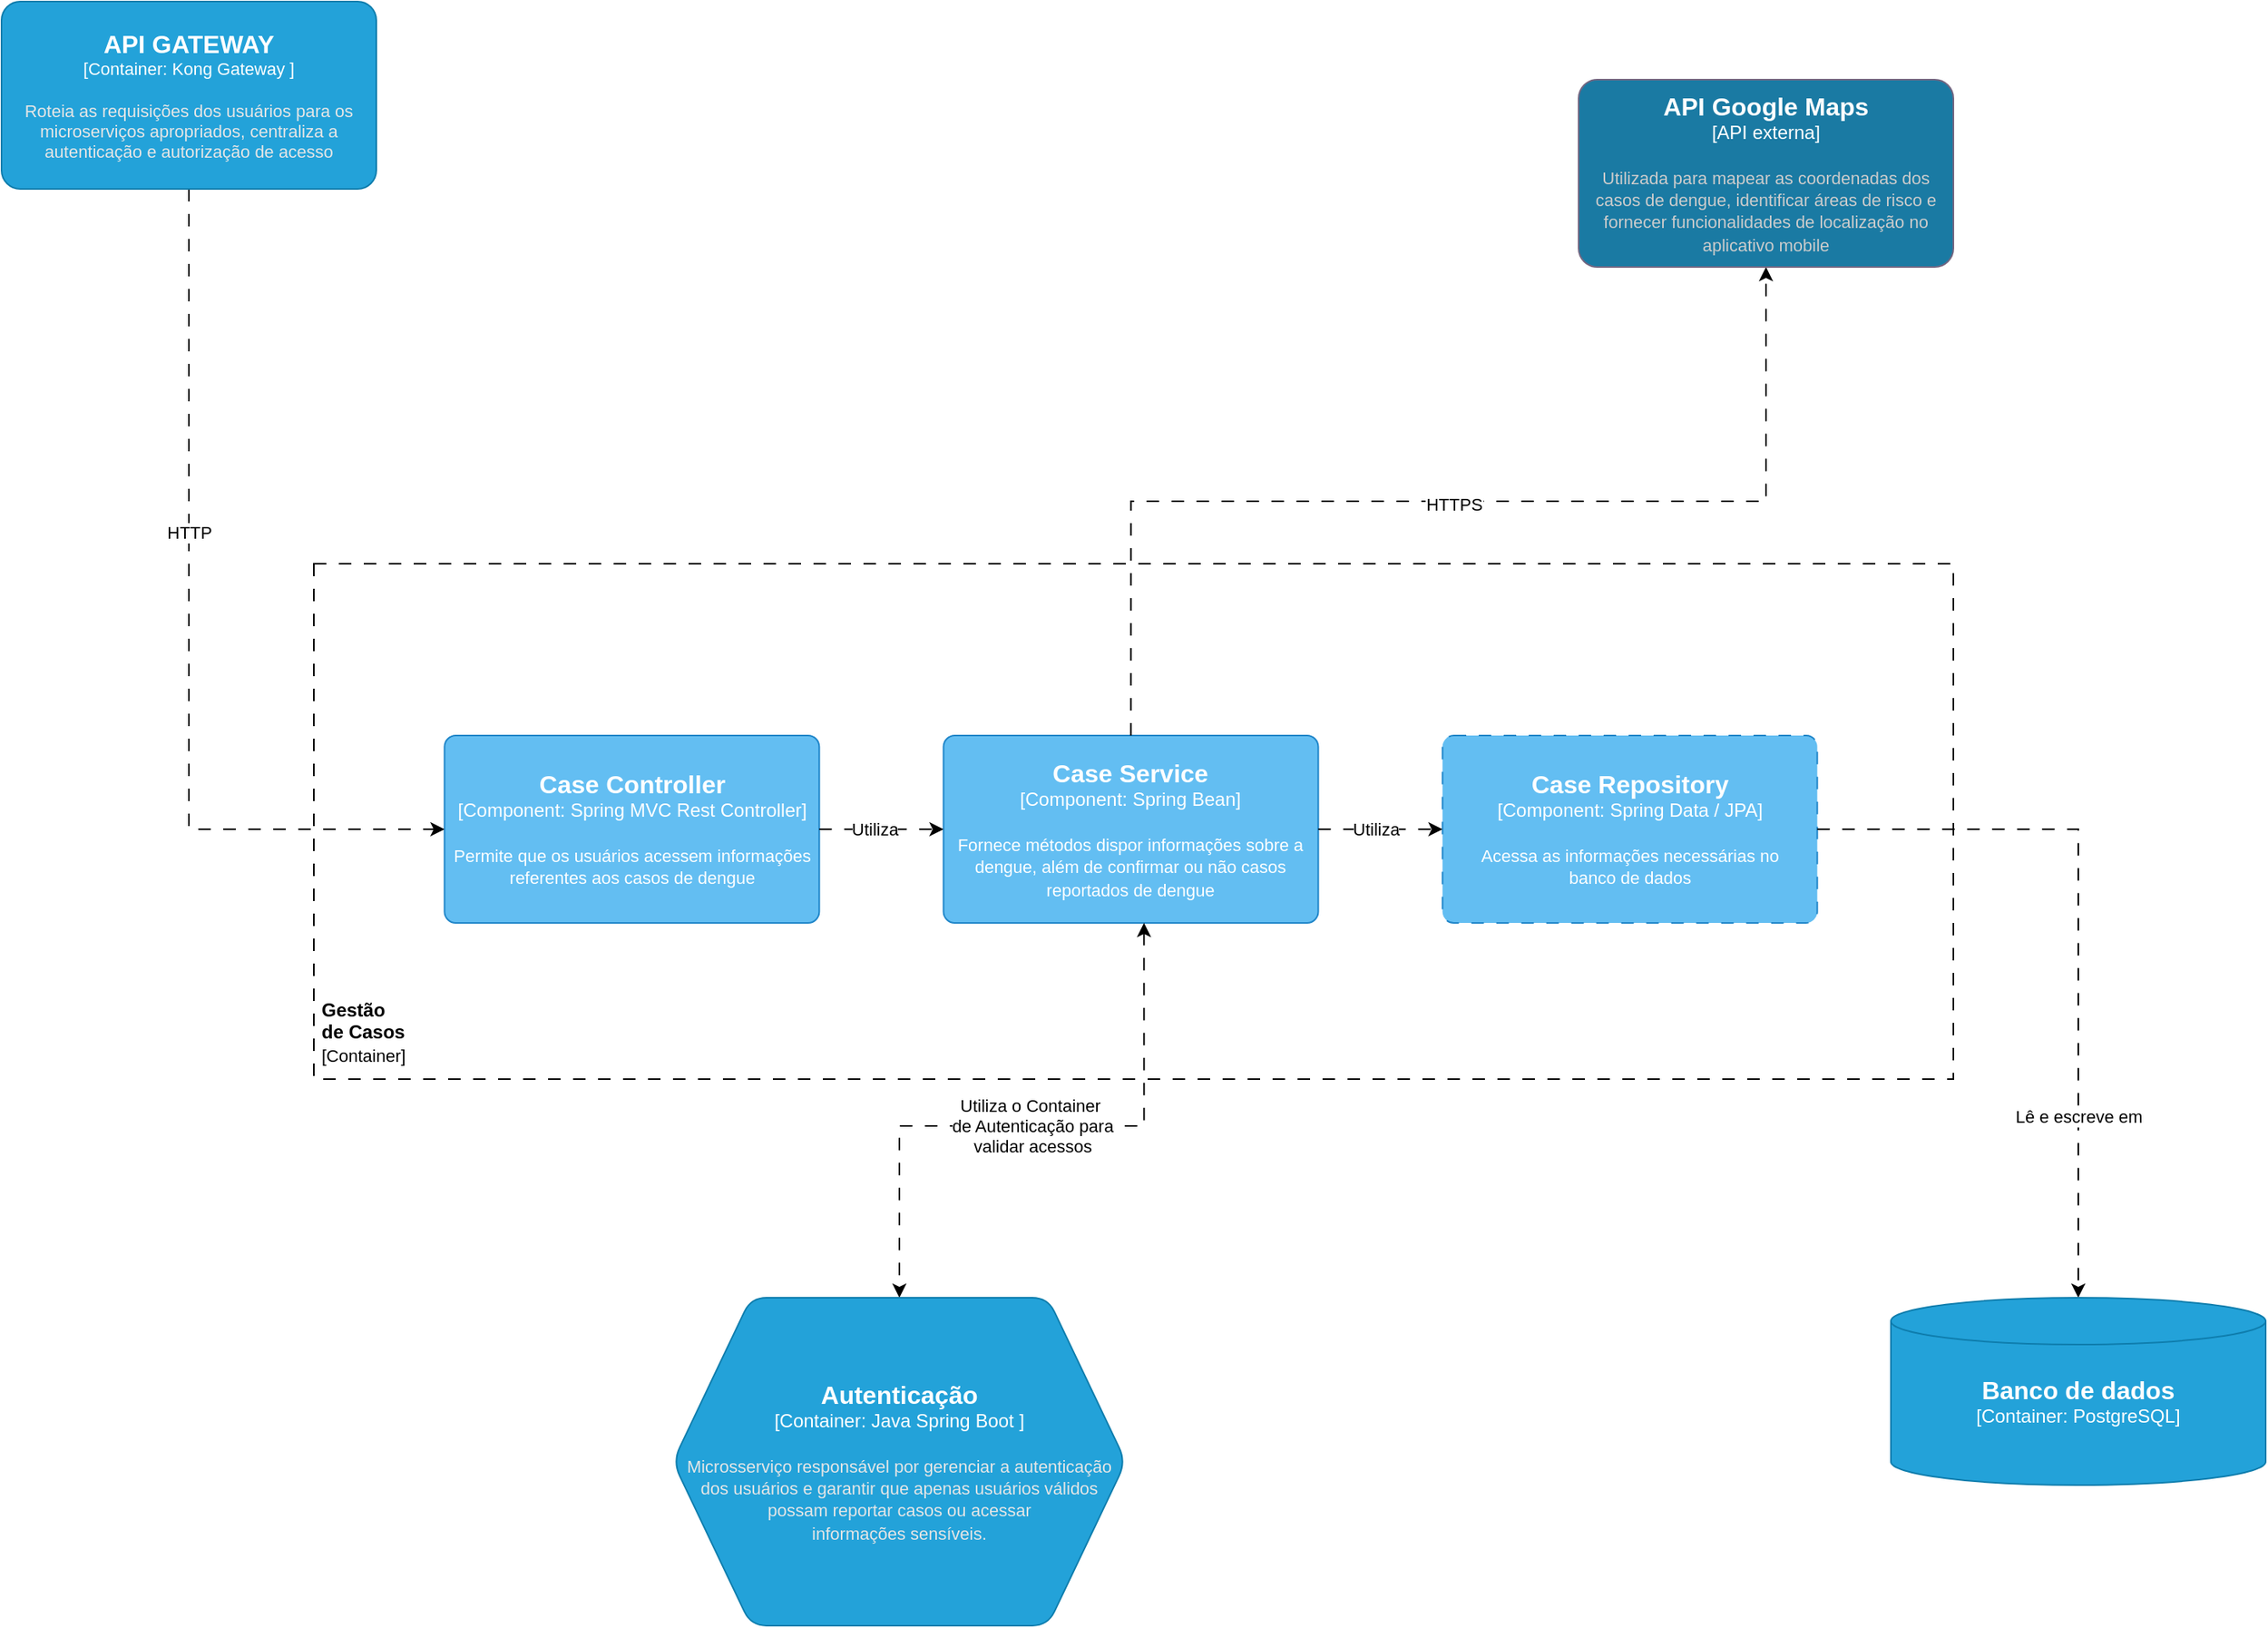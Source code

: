 <mxfile version="25.0.3">
  <diagram name="Página-1" id="72w8gyONWri6qv1IQKfh">
    <mxGraphModel dx="1527" dy="1428" grid="1" gridSize="10" guides="1" tooltips="1" connect="1" arrows="1" fold="1" page="1" pageScale="1" pageWidth="850" pageHeight="1100" math="0" shadow="0">
      <root>
        <mxCell id="0" />
        <mxCell id="1" parent="0" />
        <mxCell id="Dz6mXpDx_hXOHsCZPw8R-20" value="" style="group" parent="1" vertex="1" connectable="0">
          <mxGeometry x="-500" y="-710" width="1050" height="330" as="geometry" />
        </mxCell>
        <mxCell id="Dz6mXpDx_hXOHsCZPw8R-21" value="" style="rounded=0;whiteSpace=wrap;html=1;fillColor=none;dashed=1;dashPattern=8 8;" parent="Dz6mXpDx_hXOHsCZPw8R-20" vertex="1">
          <mxGeometry width="1050" height="330" as="geometry" />
        </mxCell>
        <mxCell id="Dz6mXpDx_hXOHsCZPw8R-22" value="&lt;b&gt;Gestão de Casos&lt;/b&gt;&lt;div&gt;&lt;font style=&quot;font-size: 11px;&quot;&gt;[Container]&lt;/font&gt;&lt;/div&gt;" style="text;html=1;align=left;verticalAlign=middle;whiteSpace=wrap;rounded=0;" parent="Dz6mXpDx_hXOHsCZPw8R-20" vertex="1">
          <mxGeometry x="2.619" y="280" width="31.433" height="40" as="geometry" />
        </mxCell>
        <object placeholders="1" c4Name="Case Repository" c4Type="Component" c4Technology="Spring Data / JPA" c4Description="Acessa as informações necessárias no&#xa;banco de dados" label="&lt;font style=&quot;font-size: 16px&quot;&gt;&lt;b&gt;%c4Name%&lt;/b&gt;&lt;/font&gt;&lt;div&gt;[%c4Type%: %c4Technology%]&lt;/div&gt;&lt;br&gt;&lt;div&gt;&lt;font style=&quot;font-size: 11px&quot;&gt;%c4Description%&lt;/font&gt;&lt;/div&gt;" id="k0iF4_KkrRQ9H8Pkwpsn-3">
          <mxCell style="rounded=1;whiteSpace=wrap;html=1;labelBackgroundColor=none;fillColor=#63BEF2;fontColor=#ffffff;align=center;arcSize=6;strokeColor=#2086C9;metaEdit=1;resizable=0;points=[[0.25,0,0],[0.5,0,0],[0.75,0,0],[1,0.25,0],[1,0.5,0],[1,0.75,0],[0.75,1,0],[0.5,1,0],[0.25,1,0],[0,0.75,0],[0,0.5,0],[0,0.25,0]];dashed=1;dashPattern=8 8;" vertex="1" parent="Dz6mXpDx_hXOHsCZPw8R-20">
            <mxGeometry x="722.826" y="110" width="240" height="120" as="geometry" />
          </mxCell>
        </object>
        <object placeholders="1" c4Name="Case Service" c4Type="Component" c4Technology="Spring Bean" c4Description="Fornece métodos dispor informações sobre a dengue, além de confirmar ou não casos reportados de dengue" label="&lt;font style=&quot;font-size: 16px&quot;&gt;&lt;b&gt;%c4Name%&lt;/b&gt;&lt;/font&gt;&lt;div&gt;[%c4Type%: %c4Technology%]&lt;/div&gt;&lt;br&gt;&lt;div&gt;&lt;font style=&quot;font-size: 11px&quot;&gt;%c4Description%&lt;/font&gt;&lt;/div&gt;" id="k0iF4_KkrRQ9H8Pkwpsn-2">
          <mxCell style="rounded=1;whiteSpace=wrap;html=1;labelBackgroundColor=none;fillColor=#63BEF2;fontColor=#ffffff;align=center;arcSize=6;strokeColor=#2086C9;metaEdit=1;resizable=0;points=[[0.25,0,0],[0.5,0,0],[0.75,0,0],[1,0.25,0],[1,0.5,0],[1,0.75,0],[0.75,1,0],[0.5,1,0],[0.25,1,0],[0,0.75,0],[0,0.5,0],[0,0.25,0]];" vertex="1" parent="Dz6mXpDx_hXOHsCZPw8R-20">
            <mxGeometry x="403.261" y="110" width="240" height="120" as="geometry" />
          </mxCell>
        </object>
        <object placeholders="1" c4Name="Case Controller" c4Type="Component" c4Technology="Spring MVC Rest Controller" c4Description="Permite que os usuários acessem informações referentes aos casos de dengue" label="&lt;font style=&quot;font-size: 16px&quot;&gt;&lt;b&gt;%c4Name%&lt;/b&gt;&lt;/font&gt;&lt;div&gt;[%c4Type%: %c4Technology%]&lt;/div&gt;&lt;br&gt;&lt;div&gt;&lt;font style=&quot;font-size: 11px&quot;&gt;%c4Description%&lt;/font&gt;&lt;/div&gt;" id="k0iF4_KkrRQ9H8Pkwpsn-1">
          <mxCell style="rounded=1;whiteSpace=wrap;html=1;labelBackgroundColor=none;fillColor=#63BEF2;fontColor=#ffffff;align=center;arcSize=6;strokeColor=#2086C9;metaEdit=1;resizable=0;points=[[0.25,0,0],[0.5,0,0],[0.75,0,0],[1,0.25,0],[1,0.5,0],[1,0.75,0],[0.75,1,0],[0.5,1,0],[0.25,1,0],[0,0.75,0],[0,0.5,0],[0,0.25,0]];" vertex="1" parent="Dz6mXpDx_hXOHsCZPw8R-20">
            <mxGeometry x="83.696" y="110" width="240" height="120" as="geometry" />
          </mxCell>
        </object>
        <mxCell id="k0iF4_KkrRQ9H8Pkwpsn-4" style="edgeStyle=orthogonalEdgeStyle;rounded=0;orthogonalLoop=1;jettySize=auto;html=1;entryX=0;entryY=0.5;entryDx=0;entryDy=0;entryPerimeter=0;dashed=1;dashPattern=8 8;" edge="1" parent="Dz6mXpDx_hXOHsCZPw8R-20" source="k0iF4_KkrRQ9H8Pkwpsn-1" target="k0iF4_KkrRQ9H8Pkwpsn-2">
          <mxGeometry relative="1" as="geometry" />
        </mxCell>
        <mxCell id="k0iF4_KkrRQ9H8Pkwpsn-5" value="Utiliza" style="edgeLabel;html=1;align=center;verticalAlign=middle;resizable=0;points=[];" vertex="1" connectable="0" parent="k0iF4_KkrRQ9H8Pkwpsn-4">
          <mxGeometry x="-0.114" y="-2" relative="1" as="geometry">
            <mxPoint y="-2" as="offset" />
          </mxGeometry>
        </mxCell>
        <mxCell id="k0iF4_KkrRQ9H8Pkwpsn-6" style="edgeStyle=orthogonalEdgeStyle;rounded=0;orthogonalLoop=1;jettySize=auto;html=1;exitX=1;exitY=0.5;exitDx=0;exitDy=0;exitPerimeter=0;entryX=0;entryY=0.5;entryDx=0;entryDy=0;entryPerimeter=0;dashed=1;dashPattern=8 8;" edge="1" parent="Dz6mXpDx_hXOHsCZPw8R-20" source="k0iF4_KkrRQ9H8Pkwpsn-2" target="k0iF4_KkrRQ9H8Pkwpsn-3">
          <mxGeometry relative="1" as="geometry" />
        </mxCell>
        <mxCell id="k0iF4_KkrRQ9H8Pkwpsn-7" value="Utiliza" style="edgeLabel;html=1;align=center;verticalAlign=middle;resizable=0;points=[];" vertex="1" connectable="0" parent="k0iF4_KkrRQ9H8Pkwpsn-6">
          <mxGeometry x="0.168" y="-1" relative="1" as="geometry">
            <mxPoint x="-10" y="-1" as="offset" />
          </mxGeometry>
        </mxCell>
        <mxCell id="Dz6mXpDx_hXOHsCZPw8R-1" style="edgeStyle=orthogonalEdgeStyle;rounded=0;orthogonalLoop=1;jettySize=auto;html=1;dashed=1;dashPattern=8 8;entryX=0;entryY=0.5;entryDx=0;entryDy=0;entryPerimeter=0;exitX=0.5;exitY=1;exitDx=0;exitDy=0;exitPerimeter=0;" parent="1" source="Dz6mXpDx_hXOHsCZPw8R-3" target="k0iF4_KkrRQ9H8Pkwpsn-1" edge="1">
          <mxGeometry relative="1" as="geometry">
            <mxPoint x="-440" y="-535" as="targetPoint" />
          </mxGeometry>
        </mxCell>
        <mxCell id="Dz6mXpDx_hXOHsCZPw8R-2" value="HTTP" style="edgeLabel;html=1;align=center;verticalAlign=middle;resizable=0;points=[];" parent="Dz6mXpDx_hXOHsCZPw8R-1" vertex="1" connectable="0">
          <mxGeometry x="-0.037" y="2" relative="1" as="geometry">
            <mxPoint x="-2" y="-56" as="offset" />
          </mxGeometry>
        </mxCell>
        <object placeholders="1" c4Name="API GATEWAY" c4Type="Container" c4Technology="Kong Gateway " c4Description="Roteia as requisições dos usuários para os microserviços apropriados, centraliza a autenticação e autorização de acesso" label="&lt;font style=&quot;font-size: 16px&quot;&gt;&lt;b&gt;%c4Name%&lt;/b&gt;&lt;/font&gt;&lt;div&gt;[%c4Type%: %c4Technology%]&lt;/div&gt;&lt;br&gt;&lt;div&gt;&lt;font style=&quot;font-size: 11px&quot;&gt;&lt;font color=&quot;#E6E6E6&quot;&gt;%c4Description%&lt;/font&gt;&lt;/div&gt;" id="Dz6mXpDx_hXOHsCZPw8R-3">
          <mxCell style="rounded=1;whiteSpace=wrap;html=1;fontSize=11;labelBackgroundColor=none;fillColor=#23A2D9;fontColor=#ffffff;align=center;arcSize=10;strokeColor=#0E7DAD;metaEdit=1;resizable=0;points=[[0.25,0,0],[0.5,0,0],[0.75,0,0],[1,0.25,0],[1,0.5,0],[1,0.75,0],[0.75,1,0],[0.5,1,0],[0.25,1,0],[0,0.75,0],[0,0.5,0],[0,0.25,0]];" parent="1" vertex="1">
            <mxGeometry x="-700" y="-1070" width="240" height="120" as="geometry" />
          </mxCell>
        </object>
        <mxCell id="Dz6mXpDx_hXOHsCZPw8R-7" style="edgeStyle=orthogonalEdgeStyle;rounded=0;orthogonalLoop=1;jettySize=auto;html=1;startArrow=classic;startFill=1;dashed=1;dashPattern=8 8;exitX=0.535;exitY=1;exitDx=0;exitDy=0;exitPerimeter=0;" parent="1" source="k0iF4_KkrRQ9H8Pkwpsn-2" target="Dz6mXpDx_hXOHsCZPw8R-16" edge="1">
          <mxGeometry relative="1" as="geometry">
            <mxPoint x="165" y="-430" as="sourcePoint" />
            <Array as="points">
              <mxPoint x="32" y="-350" />
              <mxPoint x="-125" y="-350" />
            </Array>
          </mxGeometry>
        </mxCell>
        <mxCell id="Dz6mXpDx_hXOHsCZPw8R-8" value="Utiliza o Container&amp;nbsp;&lt;div&gt;de Autenticação para&lt;/div&gt;&lt;div&gt;validar acessos&lt;/div&gt;" style="edgeLabel;html=1;align=center;verticalAlign=middle;resizable=0;points=[];" parent="Dz6mXpDx_hXOHsCZPw8R-7" vertex="1" connectable="0">
          <mxGeometry x="-0.069" y="-1" relative="1" as="geometry">
            <mxPoint x="-17" y="1" as="offset" />
          </mxGeometry>
        </mxCell>
        <mxCell id="Dz6mXpDx_hXOHsCZPw8R-24" style="edgeStyle=orthogonalEdgeStyle;rounded=0;orthogonalLoop=1;jettySize=auto;html=1;dashed=1;dashPattern=8 8;exitX=0.5;exitY=0;exitDx=0;exitDy=0;exitPerimeter=0;" parent="1" source="k0iF4_KkrRQ9H8Pkwpsn-2" target="Dz6mXpDx_hXOHsCZPw8R-23" edge="1">
          <mxGeometry relative="1" as="geometry">
            <mxPoint x="165" y="-640" as="sourcePoint" />
          </mxGeometry>
        </mxCell>
        <mxCell id="Dz6mXpDx_hXOHsCZPw8R-26" value="HTTPS" style="edgeLabel;html=1;align=center;verticalAlign=middle;resizable=0;points=[];" parent="Dz6mXpDx_hXOHsCZPw8R-24" vertex="1" connectable="0">
          <mxGeometry x="0.008" y="-2" relative="1" as="geometry">
            <mxPoint as="offset" />
          </mxGeometry>
        </mxCell>
        <mxCell id="Dz6mXpDx_hXOHsCZPw8R-12" style="edgeStyle=orthogonalEdgeStyle;rounded=0;orthogonalLoop=1;jettySize=auto;html=1;dashed=1;dashPattern=8 8;exitX=1;exitY=0.5;exitDx=0;exitDy=0;exitPerimeter=0;" parent="1" source="k0iF4_KkrRQ9H8Pkwpsn-3" target="Dz6mXpDx_hXOHsCZPw8R-15" edge="1">
          <mxGeometry relative="1" as="geometry">
            <mxPoint x="770" y="-535" as="sourcePoint" />
          </mxGeometry>
        </mxCell>
        <mxCell id="Dz6mXpDx_hXOHsCZPw8R-13" value="Lê e escreve em" style="edgeLabel;html=1;align=center;verticalAlign=middle;resizable=0;points=[];" parent="Dz6mXpDx_hXOHsCZPw8R-12" vertex="1" connectable="0">
          <mxGeometry y="2" relative="1" as="geometry">
            <mxPoint x="-2" y="117" as="offset" />
          </mxGeometry>
        </mxCell>
        <object placeholders="1" c4Name="Banco de dados" c4Type="Container" c4Technology="PostgreSQL" c4Description="" label="&lt;font style=&quot;font-size: 16px&quot;&gt;&lt;b&gt;%c4Name%&lt;/b&gt;&lt;/font&gt;&lt;div&gt;[%c4Type%:&amp;nbsp;%c4Technology%]&lt;/div&gt;&lt;br&gt;&lt;div&gt;&lt;font style=&quot;font-size: 11px&quot;&gt;&lt;font color=&quot;#E6E6E6&quot;&gt;%c4Description%&lt;/font&gt;&lt;/div&gt;" id="Dz6mXpDx_hXOHsCZPw8R-15">
          <mxCell style="shape=cylinder3;size=15;whiteSpace=wrap;html=1;boundedLbl=1;rounded=0;labelBackgroundColor=none;fillColor=#23A2D9;fontSize=12;fontColor=#ffffff;align=center;strokeColor=#0E7DAD;metaEdit=1;points=[[0.5,0,0],[1,0.25,0],[1,0.5,0],[1,0.75,0],[0.5,1,0],[0,0.75,0],[0,0.5,0],[0,0.25,0]];resizable=0;" parent="1" vertex="1">
            <mxGeometry x="510" y="-240" width="240" height="120" as="geometry" />
          </mxCell>
        </object>
        <object placeholders="1" c4Name="Autenticação" c4Type="Container" c4Technology="Java Spring Boot " c4Description="Microsserviço responsável por gerenciar a autenticação dos usuários e garantir que apenas usuários válidos possam reportar casos ou acessar&#xa;informações sensíveis." label="&lt;font style=&quot;font-size: 16px&quot;&gt;&lt;b&gt;%c4Name%&lt;/b&gt;&lt;/font&gt;&lt;div&gt;[%c4Type%:&amp;nbsp;%c4Technology%]&lt;/div&gt;&lt;br&gt;&lt;div&gt;&lt;font style=&quot;font-size: 11px&quot;&gt;&lt;font color=&quot;#E6E6E6&quot;&gt;%c4Description%&lt;/font&gt;&lt;/div&gt;" id="Dz6mXpDx_hXOHsCZPw8R-16">
          <mxCell style="shape=hexagon;size=50;perimeter=hexagonPerimeter2;whiteSpace=wrap;html=1;fixedSize=1;rounded=1;labelBackgroundColor=none;fillColor=#23A2D9;fontSize=12;fontColor=#ffffff;align=center;strokeColor=#0E7DAD;metaEdit=1;points=[[0.5,0,0],[1,0.25,0],[1,0.5,0],[1,0.75,0],[0.5,1,0],[0,0.75,0],[0,0.5,0],[0,0.25,0]];resizable=1;movable=1;rotatable=1;deletable=1;editable=1;locked=0;connectable=1;" parent="1" vertex="1">
            <mxGeometry x="-270" y="-240" width="290" height="210" as="geometry" />
          </mxCell>
        </object>
        <object placeholders="1" c4Name="API Google Maps" c4Type="API externa" c4Description="Utilizada para mapear as coordenadas dos casos de dengue, identificar áreas de risco e fornecer funcionalidades de localização no aplicativo mobile" label="&lt;font style=&quot;font-size: 16px&quot;&gt;&lt;b&gt;%c4Name%&lt;/b&gt;&lt;/font&gt;&lt;div&gt;[%c4Type%]&lt;/div&gt;&lt;br&gt;&lt;div&gt;&lt;font style=&quot;font-size: 11px&quot;&gt;&lt;font color=&quot;#cccccc&quot;&gt;%c4Description%&lt;/font&gt;&lt;/div&gt;" id="Dz6mXpDx_hXOHsCZPw8R-23">
          <mxCell style="rounded=1;whiteSpace=wrap;html=1;labelBackgroundColor=none;fillColor=#1A7AA3;fontColor=#ffffff;align=center;arcSize=10;strokeColor=#736782;metaEdit=1;resizable=0;points=[[0.25,0,0],[0.5,0,0],[0.75,0,0],[1,0.25,0],[1,0.5,0],[1,0.75,0],[0.75,1,0],[0.5,1,0],[0.25,1,0],[0,0.75,0],[0,0.5,0],[0,0.25,0]];verticalAlign=middle;fontFamily=Helvetica;fontSize=12;" parent="1" vertex="1">
            <mxGeometry x="310" y="-1020" width="240" height="120" as="geometry" />
          </mxCell>
        </object>
      </root>
    </mxGraphModel>
  </diagram>
</mxfile>
